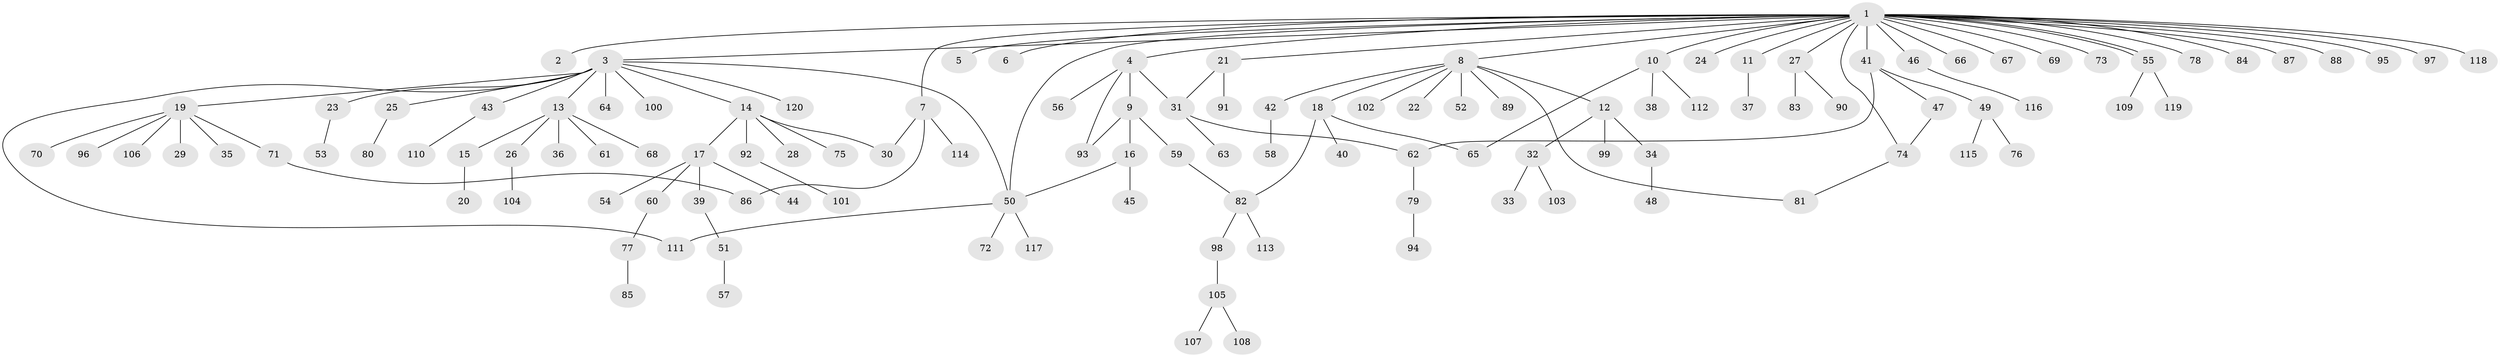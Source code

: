 // Generated by graph-tools (version 1.1) at 2025/11/02/27/25 16:11:09]
// undirected, 120 vertices, 132 edges
graph export_dot {
graph [start="1"]
  node [color=gray90,style=filled];
  1;
  2;
  3;
  4;
  5;
  6;
  7;
  8;
  9;
  10;
  11;
  12;
  13;
  14;
  15;
  16;
  17;
  18;
  19;
  20;
  21;
  22;
  23;
  24;
  25;
  26;
  27;
  28;
  29;
  30;
  31;
  32;
  33;
  34;
  35;
  36;
  37;
  38;
  39;
  40;
  41;
  42;
  43;
  44;
  45;
  46;
  47;
  48;
  49;
  50;
  51;
  52;
  53;
  54;
  55;
  56;
  57;
  58;
  59;
  60;
  61;
  62;
  63;
  64;
  65;
  66;
  67;
  68;
  69;
  70;
  71;
  72;
  73;
  74;
  75;
  76;
  77;
  78;
  79;
  80;
  81;
  82;
  83;
  84;
  85;
  86;
  87;
  88;
  89;
  90;
  91;
  92;
  93;
  94;
  95;
  96;
  97;
  98;
  99;
  100;
  101;
  102;
  103;
  104;
  105;
  106;
  107;
  108;
  109;
  110;
  111;
  112;
  113;
  114;
  115;
  116;
  117;
  118;
  119;
  120;
  1 -- 2;
  1 -- 3;
  1 -- 4;
  1 -- 5;
  1 -- 6;
  1 -- 7;
  1 -- 8;
  1 -- 10;
  1 -- 11;
  1 -- 21;
  1 -- 24;
  1 -- 27;
  1 -- 41;
  1 -- 46;
  1 -- 50;
  1 -- 55;
  1 -- 55;
  1 -- 66;
  1 -- 67;
  1 -- 69;
  1 -- 73;
  1 -- 74;
  1 -- 78;
  1 -- 84;
  1 -- 87;
  1 -- 88;
  1 -- 95;
  1 -- 97;
  1 -- 118;
  3 -- 13;
  3 -- 14;
  3 -- 19;
  3 -- 23;
  3 -- 25;
  3 -- 43;
  3 -- 50;
  3 -- 64;
  3 -- 100;
  3 -- 111;
  3 -- 120;
  4 -- 9;
  4 -- 31;
  4 -- 56;
  4 -- 93;
  7 -- 30;
  7 -- 86;
  7 -- 114;
  8 -- 12;
  8 -- 18;
  8 -- 22;
  8 -- 42;
  8 -- 52;
  8 -- 81;
  8 -- 89;
  8 -- 102;
  9 -- 16;
  9 -- 59;
  9 -- 93;
  10 -- 38;
  10 -- 65;
  10 -- 112;
  11 -- 37;
  12 -- 32;
  12 -- 34;
  12 -- 99;
  13 -- 15;
  13 -- 26;
  13 -- 36;
  13 -- 61;
  13 -- 68;
  14 -- 17;
  14 -- 28;
  14 -- 30;
  14 -- 75;
  14 -- 92;
  15 -- 20;
  16 -- 45;
  16 -- 50;
  17 -- 39;
  17 -- 44;
  17 -- 54;
  17 -- 60;
  18 -- 40;
  18 -- 65;
  18 -- 82;
  19 -- 29;
  19 -- 35;
  19 -- 70;
  19 -- 71;
  19 -- 96;
  19 -- 106;
  21 -- 31;
  21 -- 91;
  23 -- 53;
  25 -- 80;
  26 -- 104;
  27 -- 83;
  27 -- 90;
  31 -- 62;
  31 -- 63;
  32 -- 33;
  32 -- 103;
  34 -- 48;
  39 -- 51;
  41 -- 47;
  41 -- 49;
  41 -- 62;
  42 -- 58;
  43 -- 110;
  46 -- 116;
  47 -- 74;
  49 -- 76;
  49 -- 115;
  50 -- 72;
  50 -- 111;
  50 -- 117;
  51 -- 57;
  55 -- 109;
  55 -- 119;
  59 -- 82;
  60 -- 77;
  62 -- 79;
  71 -- 86;
  74 -- 81;
  77 -- 85;
  79 -- 94;
  82 -- 98;
  82 -- 113;
  92 -- 101;
  98 -- 105;
  105 -- 107;
  105 -- 108;
}
